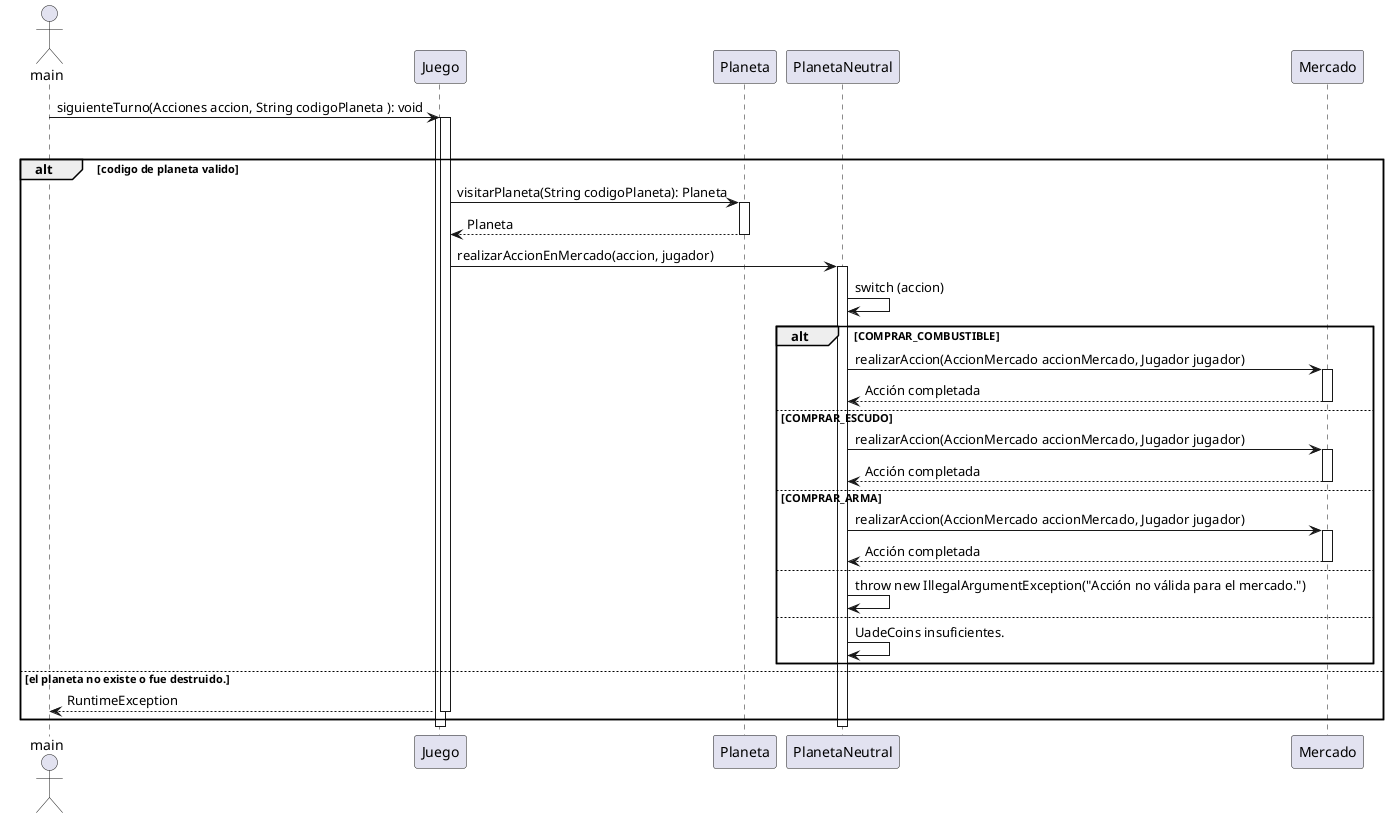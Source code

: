 @startuml
actor main

main -> Juego: siguienteTurno(Acciones accion, String codigoPlaneta ): void
activate Juego
    loop busca planeta segun codigo
        alt codigo de planeta valido
            activate Juego
                Juego -> Planeta: visitarPlaneta(String codigoPlaneta): Planeta
            activate Planeta
                Planeta --> Juego: Planeta
            deactivate Planeta

Juego -> PlanetaNeutral : realizarAccionEnMercado(accion, jugador)
activate PlanetaNeutral

PlanetaNeutral -> PlanetaNeutral : switch (accion)
alt COMPRAR_COMBUSTIBLE
    PlanetaNeutral -> Mercado : realizarAccion(AccionMercado accionMercado, Jugador jugador)
    activate Mercado
    Mercado --> PlanetaNeutral: Acción completada
    deactivate Mercado
else COMPRAR_ESCUDO
    PlanetaNeutral -> Mercado : realizarAccion(AccionMercado accionMercado, Jugador jugador)
    activate Mercado
    Mercado --> PlanetaNeutral: Acción completada
    deactivate Mercado
else COMPRAR_ARMA
    PlanetaNeutral -> Mercado : realizarAccion(AccionMercado accionMercado, Jugador jugador)
    activate Mercado
    Mercado --> PlanetaNeutral: Acción completada
    deactivate Mercado
else
    PlanetaNeutral -> PlanetaNeutral : throw new IllegalArgumentException("Acción no válida para el mercado.")
else
    PlanetaNeutral -> PlanetaNeutral : UadeCoins insuficientes.
end
      else el planeta no existe o fue destruido.
                Juego --> main : RuntimeException
            deactivate Juego
end

deactivate PlanetaNeutral
deactivate Juego
@enduml
